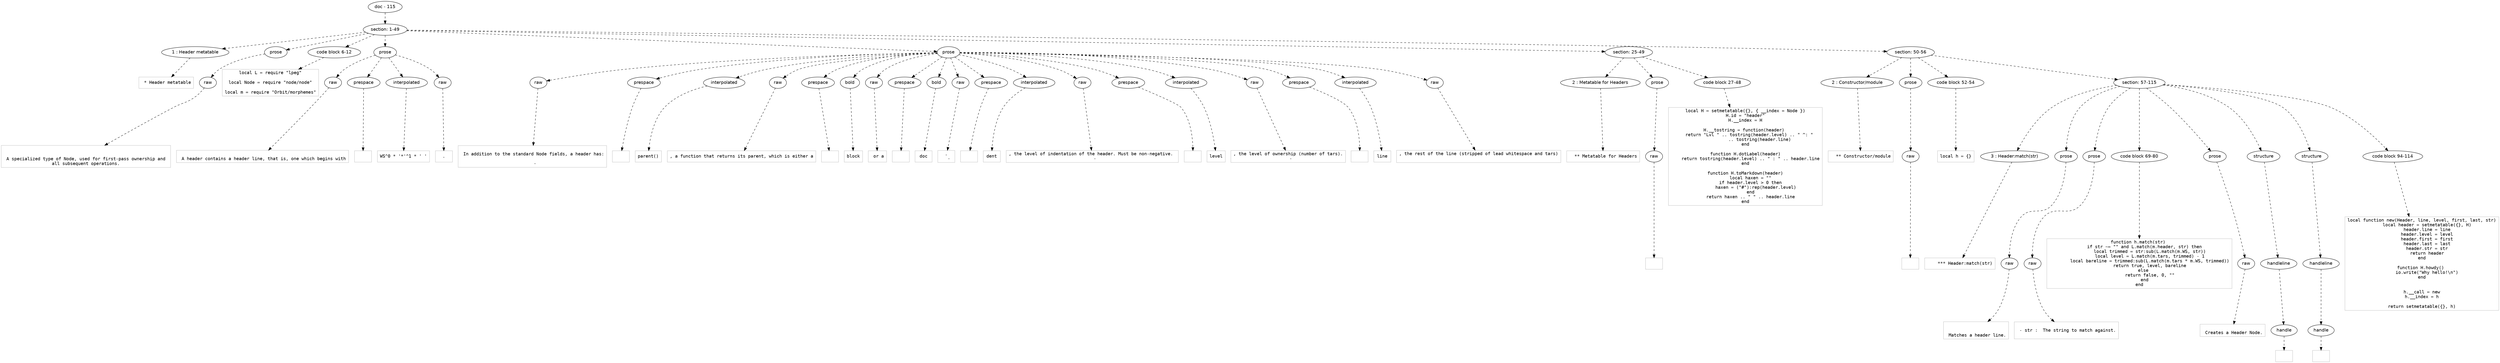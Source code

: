 digraph lpegNode {

node [fontname=Helvetica]
edge [style=dashed]

doc_0 [label="doc - 115"]


doc_0 -> { section_1}
{rank=same; section_1}

section_1 [label="section: 1-49"]


// END RANK doc_0

section_1 -> { header_2 prose_3 codeblock_4 prose_5 prose_6 section_7 section_8}
{rank=same; header_2 prose_3 codeblock_4 prose_5 prose_6 section_7 section_8}

header_2 [label="1 : Header metatable"]

prose_3 [label="prose"]

codeblock_4 [label="code block 6-12"]

prose_5 [label="prose"]

prose_6 [label="prose"]

section_7 [label="section: 25-49"]

section_8 [label="section: 50-56"]


// END RANK section_1

header_2 -> leaf_9
leaf_9  [color=Gray,shape=rectangle,fontname=Inconsolata,label=" * Header metatable"]
// END RANK header_2

prose_3 -> { raw_10}
{rank=same; raw_10}

raw_10 [label="raw"]


// END RANK prose_3

raw_10 -> leaf_11
leaf_11  [color=Gray,shape=rectangle,fontname=Inconsolata,label="

 A specialized type of Node, used for first-pass ownership and 
 all subsequent operations. 
"]
// END RANK raw_10

codeblock_4 -> leaf_12
leaf_12  [color=Gray,shape=rectangle,fontname=Inconsolata,label="local L = require \"lpeg\"

local Node = require \"node/node\"

local m = require \"Orbit/morphemes\""]
// END RANK codeblock_4

prose_5 -> { raw_13 prespace_14 interpolated_15 raw_16}
{rank=same; raw_13 prespace_14 interpolated_15 raw_16}

raw_13 [label="raw"]

prespace_14 [label="prespace"]

interpolated_15 [label="interpolated"]

raw_16 [label="raw"]


// END RANK prose_5

raw_13 -> leaf_17
leaf_17  [color=Gray,shape=rectangle,fontname=Inconsolata,label="
 A header contains a header line, that is, one which begins with"]
// END RANK raw_13

prespace_14 -> leaf_18
leaf_18  [color=Gray,shape=rectangle,fontname=Inconsolata,label=" "]
// END RANK prespace_14

interpolated_15 -> leaf_19
leaf_19  [color=Gray,shape=rectangle,fontname=Inconsolata,label="WS^0 * '*'^1 * ' '"]
// END RANK interpolated_15

raw_16 -> leaf_20
leaf_20  [color=Gray,shape=rectangle,fontname=Inconsolata,label=".
"]
// END RANK raw_16

prose_6 -> { raw_21 prespace_22 interpolated_23 raw_24 prespace_25 bold_26 raw_27 prespace_28 bold_29 raw_30 prespace_31 interpolated_32 raw_33 prespace_34 interpolated_35 raw_36 prespace_37 interpolated_38 raw_39}
{rank=same; raw_21 prespace_22 interpolated_23 raw_24 prespace_25 bold_26 raw_27 prespace_28 bold_29 raw_30 prespace_31 interpolated_32 raw_33 prespace_34 interpolated_35 raw_36 prespace_37 interpolated_38 raw_39}

raw_21 [label="raw"]

prespace_22 [label="prespace"]

interpolated_23 [label="interpolated"]

raw_24 [label="raw"]

prespace_25 [label="prespace"]

bold_26 [label="bold"]

raw_27 [label="raw"]

prespace_28 [label="prespace"]

bold_29 [label="bold"]

raw_30 [label="raw"]

prespace_31 [label="prespace"]

interpolated_32 [label="interpolated"]

raw_33 [label="raw"]

prespace_34 [label="prespace"]

interpolated_35 [label="interpolated"]

raw_36 [label="raw"]

prespace_37 [label="prespace"]

interpolated_38 [label="interpolated"]

raw_39 [label="raw"]


// END RANK prose_6

raw_21 -> leaf_40
leaf_40  [color=Gray,shape=rectangle,fontname=Inconsolata,label="
 In addition to the standard Node fields, a header has:
 
  -"]
// END RANK raw_21

prespace_22 -> leaf_41
leaf_41  [color=Gray,shape=rectangle,fontname=Inconsolata,label=" "]
// END RANK prespace_22

interpolated_23 -> leaf_42
leaf_42  [color=Gray,shape=rectangle,fontname=Inconsolata,label="parent()"]
// END RANK interpolated_23

raw_24 -> leaf_43
leaf_43  [color=Gray,shape=rectangle,fontname=Inconsolata,label=", a function that returns its parent, which is either a"]
// END RANK raw_24

prespace_25 -> leaf_44
leaf_44  [color=Gray,shape=rectangle,fontname=Inconsolata,label=" "]
// END RANK prespace_25

bold_26 -> leaf_45
leaf_45  [color=Gray,shape=rectangle,fontname=Inconsolata,label="block"]
// END RANK bold_26

raw_27 -> leaf_46
leaf_46  [color=Gray,shape=rectangle,fontname=Inconsolata,label=" or a"]
// END RANK raw_27

prespace_28 -> leaf_47
leaf_47  [color=Gray,shape=rectangle,fontname=Inconsolata,label=" "]
// END RANK prespace_28

bold_29 -> leaf_48
leaf_48  [color=Gray,shape=rectangle,fontname=Inconsolata,label="doc"]
// END RANK bold_29

raw_30 -> leaf_49
leaf_49  [color=Gray,shape=rectangle,fontname=Inconsolata,label=".
  -"]
// END RANK raw_30

prespace_31 -> leaf_50
leaf_50  [color=Gray,shape=rectangle,fontname=Inconsolata,label=" "]
// END RANK prespace_31

interpolated_32 -> leaf_51
leaf_51  [color=Gray,shape=rectangle,fontname=Inconsolata,label="dent"]
// END RANK interpolated_32

raw_33 -> leaf_52
leaf_52  [color=Gray,shape=rectangle,fontname=Inconsolata,label=", the level of indentation of the header. Must be non-negative. 
  -"]
// END RANK raw_33

prespace_34 -> leaf_53
leaf_53  [color=Gray,shape=rectangle,fontname=Inconsolata,label=" "]
// END RANK prespace_34

interpolated_35 -> leaf_54
leaf_54  [color=Gray,shape=rectangle,fontname=Inconsolata,label="level"]
// END RANK interpolated_35

raw_36 -> leaf_55
leaf_55  [color=Gray,shape=rectangle,fontname=Inconsolata,label=", the level of ownership (number of tars).
  -"]
// END RANK raw_36

prespace_37 -> leaf_56
leaf_56  [color=Gray,shape=rectangle,fontname=Inconsolata,label=" "]
// END RANK prespace_37

interpolated_38 -> leaf_57
leaf_57  [color=Gray,shape=rectangle,fontname=Inconsolata,label="line"]
// END RANK interpolated_38

raw_39 -> leaf_58
leaf_58  [color=Gray,shape=rectangle,fontname=Inconsolata,label=", the rest of the line (stripped of lead whitespace and tars)

"]
// END RANK raw_39

section_7 -> { header_59 prose_60 codeblock_61}
{rank=same; header_59 prose_60 codeblock_61}

header_59 [label="2 : Metatable for Headers"]

prose_60 [label="prose"]

codeblock_61 [label="code block 27-48"]


// END RANK section_7

header_59 -> leaf_62
leaf_62  [color=Gray,shape=rectangle,fontname=Inconsolata,label="  ** Metatable for Headers"]
// END RANK header_59

prose_60 -> { raw_63}
{rank=same; raw_63}

raw_63 [label="raw"]


// END RANK prose_60

raw_63 -> leaf_64
leaf_64  [color=Gray,shape=rectangle,fontname=Inconsolata,label="
"]
// END RANK raw_63

codeblock_61 -> leaf_65
leaf_65  [color=Gray,shape=rectangle,fontname=Inconsolata,label="local H = setmetatable({}, { __index = Node })
H.id = \"header\"
H.__index = H

H.__tostring = function(header) 
    return \"Lvl \" .. tostring(header.level) .. \" ^: \" 
           .. tostring(header.line)
end

function H.dotLabel(header)
    return tostring(header.level) .. \" : \" .. header.line
end

function H.toMarkdown(header)
    local haxen = \"\"
    if header.level > 0 then
        haxen = (\"#\"):rep(header.level)
    end
    return haxen .. \" \" .. header.line
end"]
// END RANK codeblock_61

section_8 -> { header_66 prose_67 codeblock_68 section_69}
{rank=same; header_66 prose_67 codeblock_68 section_69}

header_66 [label="2 : Constructor/module"]

prose_67 [label="prose"]

codeblock_68 [label="code block 52-54"]

section_69 [label="section: 57-115"]


// END RANK section_8

header_66 -> leaf_70
leaf_70  [color=Gray,shape=rectangle,fontname=Inconsolata,label="  ** Constructor/module"]
// END RANK header_66

prose_67 -> { raw_71}
{rank=same; raw_71}

raw_71 [label="raw"]


// END RANK prose_67

raw_71 -> leaf_72
leaf_72  [color=Gray,shape=rectangle,fontname=Inconsolata,label="
"]
// END RANK raw_71

codeblock_68 -> leaf_73
leaf_73  [color=Gray,shape=rectangle,fontname=Inconsolata,label="local h = {}"]
// END RANK codeblock_68

section_69 -> { header_74 prose_75 prose_76 codeblock_77 prose_78 structure_79 structure_80 codeblock_81}
{rank=same; header_74 prose_75 prose_76 codeblock_77 prose_78 structure_79 structure_80 codeblock_81}

header_74 [label="3 : Header:match(str)"]

prose_75 [label="prose"]

prose_76 [label="prose"]

codeblock_77 [label="code block 69-80"]

prose_78 [label="prose"]

structure_79 [label="structure"]

structure_80 [label="structure"]

codeblock_81 [label="code block 94-114"]


// END RANK section_69

header_74 -> leaf_82
leaf_82  [color=Gray,shape=rectangle,fontname=Inconsolata,label="    *** Header:match(str)"]
// END RANK header_74

prose_75 -> { raw_83}
{rank=same; raw_83}

raw_83 [label="raw"]


// END RANK prose_75

raw_83 -> leaf_84
leaf_84  [color=Gray,shape=rectangle,fontname=Inconsolata,label="

 Matches a header line.
"]
// END RANK raw_83

prose_76 -> { raw_85}
{rank=same; raw_85}

raw_85 [label="raw"]


// END RANK prose_76

raw_85 -> leaf_86
leaf_86  [color=Gray,shape=rectangle,fontname=Inconsolata,label="
 - str :  The string to match against.
 "]
// END RANK raw_85

codeblock_77 -> leaf_87
leaf_87  [color=Gray,shape=rectangle,fontname=Inconsolata,label="function h.match(str) 
    if str ~= \"\" and L.match(m.header, str) then
        local trimmed = str:sub(L.match(m.WS, str))
        local level = L.match(m.tars, trimmed) - 1
        local bareline = trimmed:sub(L.match(m.tars * m.WS, trimmed))
        return true, level, bareline
    else 
        return false, 0, \"\"
    end
end"]
// END RANK codeblock_77

prose_78 -> { raw_88}
{rank=same; raw_88}

raw_88 [label="raw"]


// END RANK prose_78

raw_88 -> leaf_89
leaf_89  [color=Gray,shape=rectangle,fontname=Inconsolata,label="
 Creates a Header Node.
"]
// END RANK raw_88

structure_79 -> { handleline_90}
{rank=same; handleline_90}

handleline_90 [label="handleline"]


// END RANK structure_79

handleline_90 -> { handle_91}
{rank=same; handle_91}

handle_91 [label="handle"]


// END RANK handleline_90

handle_91 -> leaf_92
leaf_92  [color=Gray,shape=rectangle,fontname=Inconsolata,label=""]
// END RANK handle_91

structure_80 -> { handleline_93}
{rank=same; handleline_93}

handleline_93 [label="handleline"]


// END RANK structure_80

handleline_93 -> { handle_94}
{rank=same; handle_94}

handle_94 [label="handle"]


// END RANK handleline_93

handle_94 -> leaf_95
leaf_95  [color=Gray,shape=rectangle,fontname=Inconsolata,label=""]
// END RANK handle_94

codeblock_81 -> leaf_96
leaf_96  [color=Gray,shape=rectangle,fontname=Inconsolata,label="local function new(Header, line, level, first, last, str)
    local header = setmetatable({}, H)
    header.line = line
    header.level = level
    header.first = first
    header.last = last
    header.str = str
    return header
end

function H.howdy() 
    io.write(\"Why hello!\\n\")
end


h.__call = new
h.__index = h

return setmetatable({}, h)"]
// END RANK codeblock_81


}
